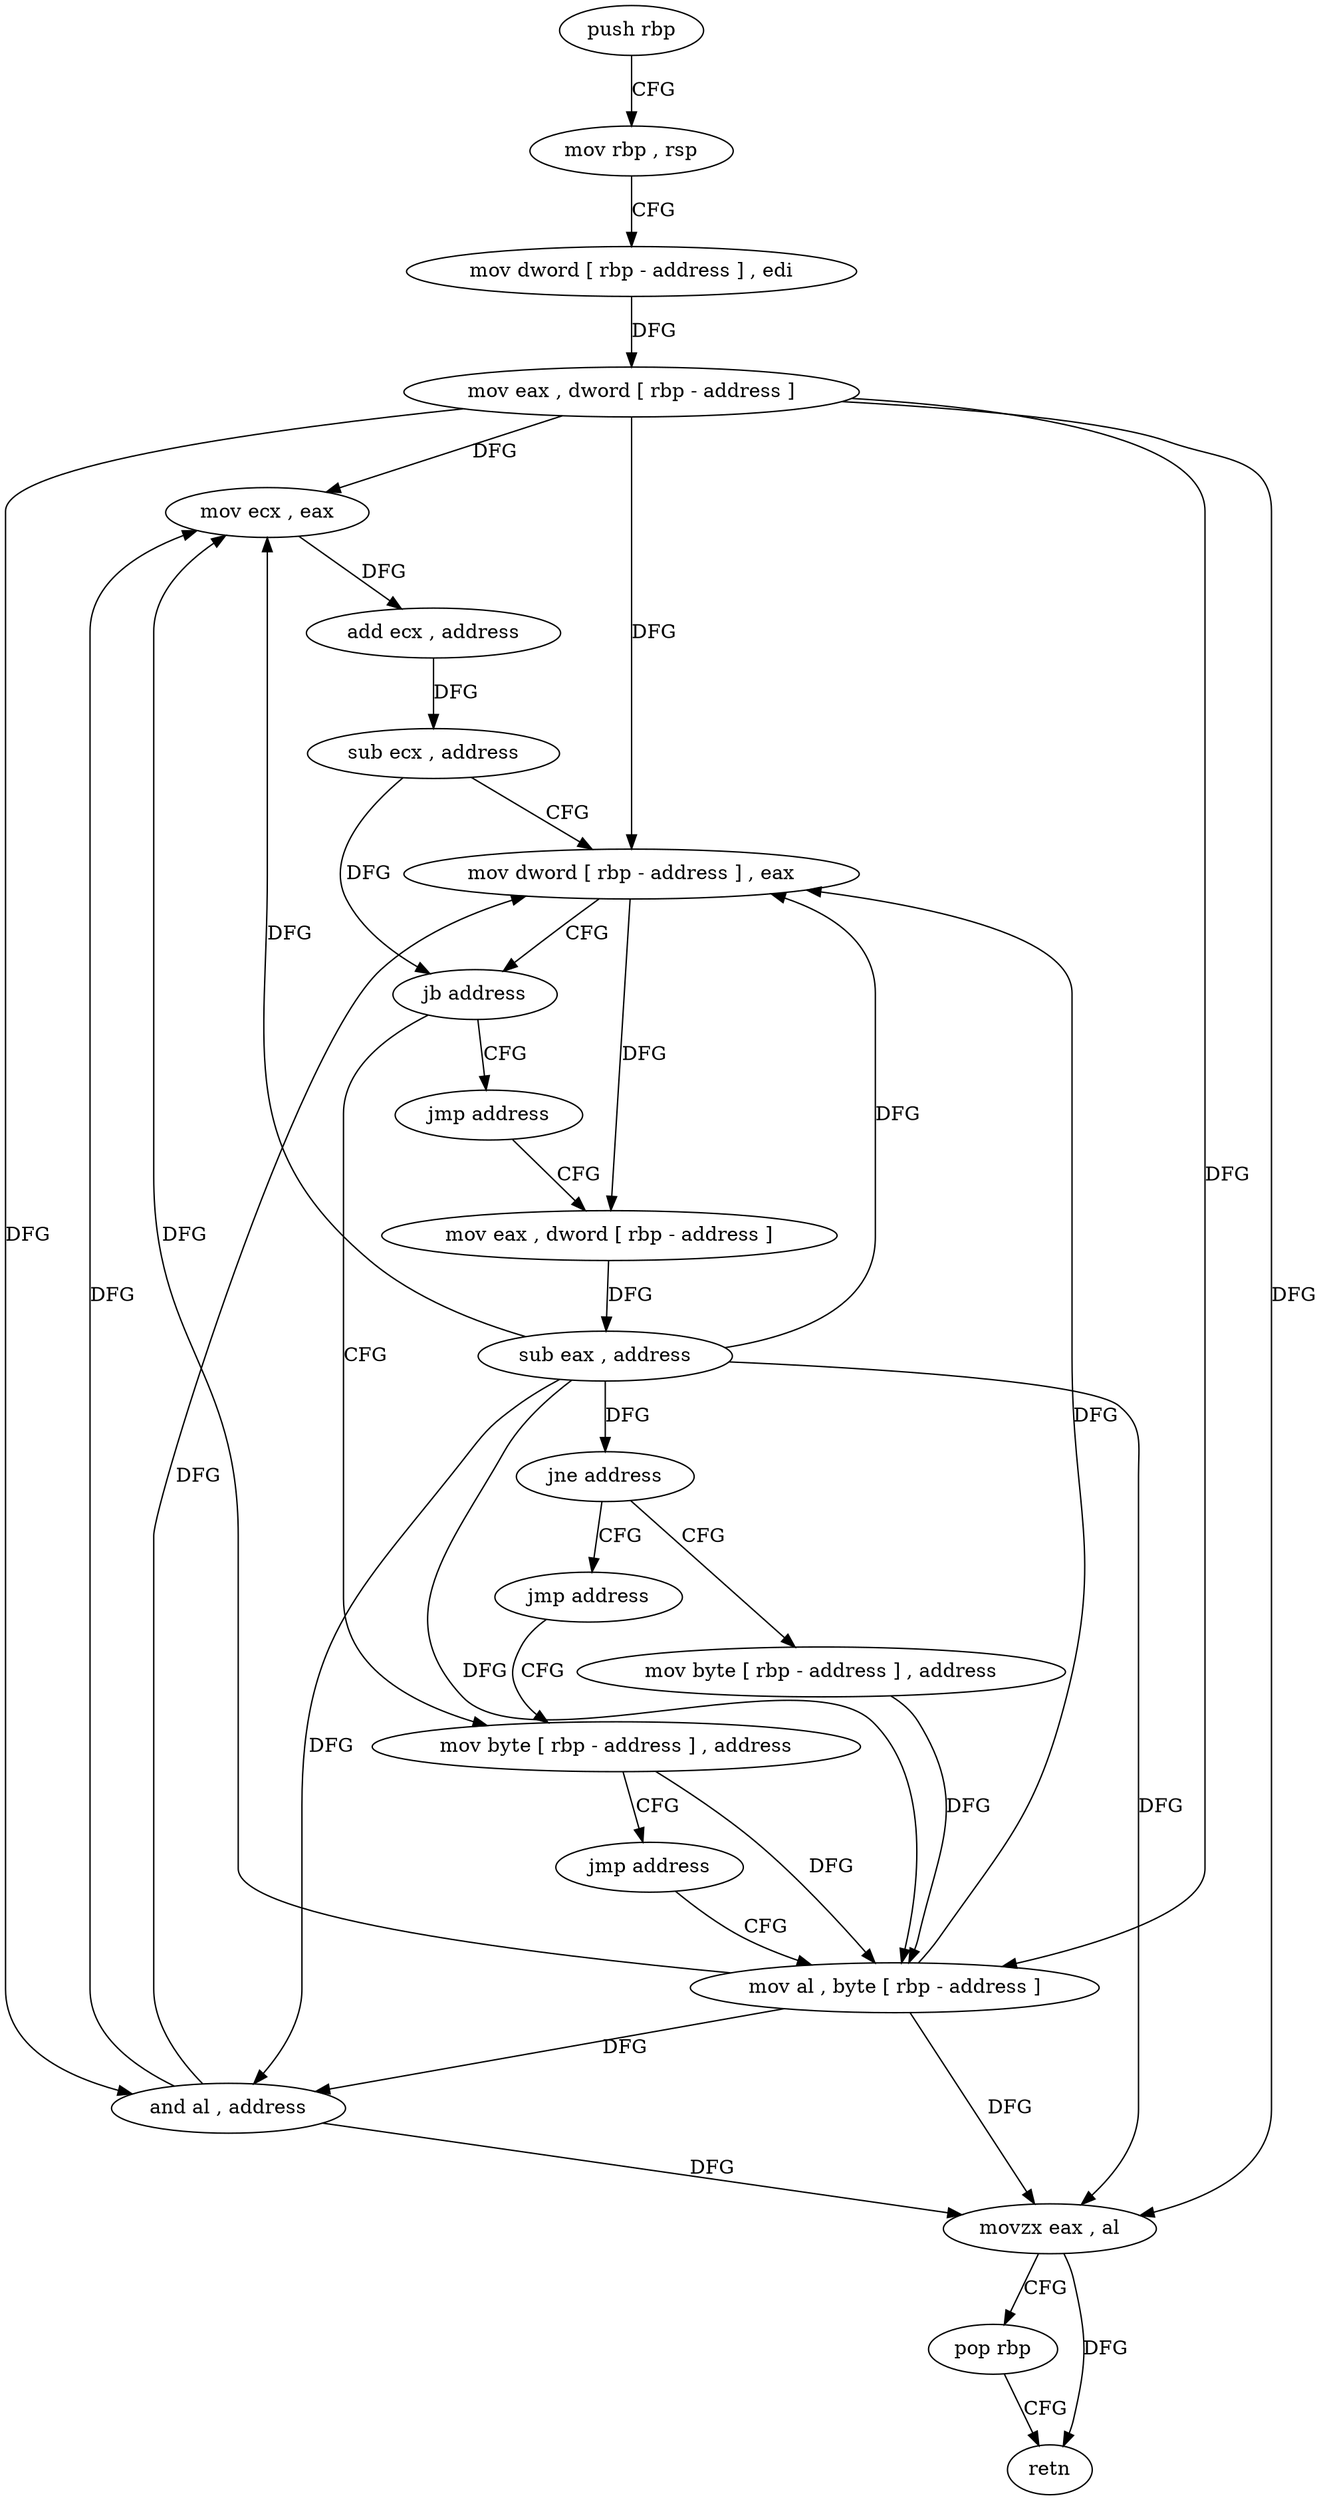 digraph "func" {
"4261152" [label = "push rbp" ]
"4261153" [label = "mov rbp , rsp" ]
"4261156" [label = "mov dword [ rbp - address ] , edi" ]
"4261159" [label = "mov eax , dword [ rbp - address ]" ]
"4261162" [label = "mov ecx , eax" ]
"4261164" [label = "add ecx , address" ]
"4261167" [label = "sub ecx , address" ]
"4261170" [label = "mov dword [ rbp - address ] , eax" ]
"4261173" [label = "jb address" ]
"4261201" [label = "mov byte [ rbp - address ] , address" ]
"4261179" [label = "jmp address" ]
"4261205" [label = "jmp address" ]
"4261214" [label = "mov al , byte [ rbp - address ]" ]
"4261184" [label = "mov eax , dword [ rbp - address ]" ]
"4261217" [label = "and al , address" ]
"4261219" [label = "movzx eax , al" ]
"4261222" [label = "pop rbp" ]
"4261223" [label = "retn" ]
"4261187" [label = "sub eax , address" ]
"4261190" [label = "jne address" ]
"4261210" [label = "mov byte [ rbp - address ] , address" ]
"4261196" [label = "jmp address" ]
"4261152" -> "4261153" [ label = "CFG" ]
"4261153" -> "4261156" [ label = "CFG" ]
"4261156" -> "4261159" [ label = "DFG" ]
"4261159" -> "4261162" [ label = "DFG" ]
"4261159" -> "4261170" [ label = "DFG" ]
"4261159" -> "4261214" [ label = "DFG" ]
"4261159" -> "4261217" [ label = "DFG" ]
"4261159" -> "4261219" [ label = "DFG" ]
"4261162" -> "4261164" [ label = "DFG" ]
"4261164" -> "4261167" [ label = "DFG" ]
"4261167" -> "4261170" [ label = "CFG" ]
"4261167" -> "4261173" [ label = "DFG" ]
"4261170" -> "4261173" [ label = "CFG" ]
"4261170" -> "4261184" [ label = "DFG" ]
"4261173" -> "4261201" [ label = "CFG" ]
"4261173" -> "4261179" [ label = "CFG" ]
"4261201" -> "4261205" [ label = "CFG" ]
"4261201" -> "4261214" [ label = "DFG" ]
"4261179" -> "4261184" [ label = "CFG" ]
"4261205" -> "4261214" [ label = "CFG" ]
"4261214" -> "4261217" [ label = "DFG" ]
"4261214" -> "4261162" [ label = "DFG" ]
"4261214" -> "4261170" [ label = "DFG" ]
"4261214" -> "4261219" [ label = "DFG" ]
"4261184" -> "4261187" [ label = "DFG" ]
"4261217" -> "4261219" [ label = "DFG" ]
"4261217" -> "4261162" [ label = "DFG" ]
"4261217" -> "4261170" [ label = "DFG" ]
"4261219" -> "4261222" [ label = "CFG" ]
"4261219" -> "4261223" [ label = "DFG" ]
"4261222" -> "4261223" [ label = "CFG" ]
"4261187" -> "4261190" [ label = "DFG" ]
"4261187" -> "4261162" [ label = "DFG" ]
"4261187" -> "4261170" [ label = "DFG" ]
"4261187" -> "4261217" [ label = "DFG" ]
"4261187" -> "4261219" [ label = "DFG" ]
"4261187" -> "4261214" [ label = "DFG" ]
"4261190" -> "4261210" [ label = "CFG" ]
"4261190" -> "4261196" [ label = "CFG" ]
"4261210" -> "4261214" [ label = "DFG" ]
"4261196" -> "4261201" [ label = "CFG" ]
}

